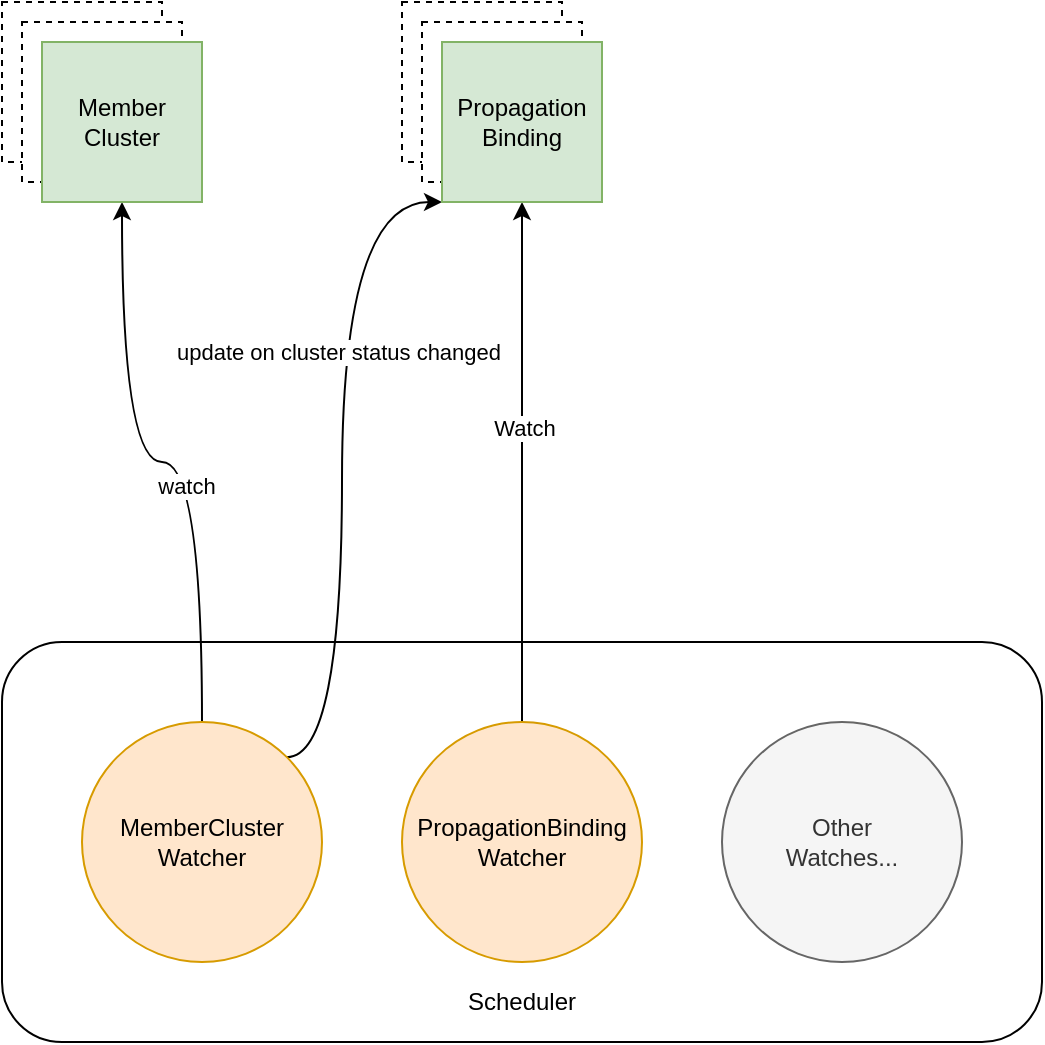 <mxfile version="12.9.13" type="device" pages="3"><diagram id="C5RBs43oDa-KdzZeNtuy" name="overall"><mxGraphModel dx="1422" dy="801" grid="1" gridSize="10" guides="1" tooltips="1" connect="1" arrows="1" fold="1" page="1" pageScale="1" pageWidth="827" pageHeight="1169" math="0" shadow="0"><root><mxCell id="WIyWlLk6GJQsqaUBKTNV-0"/><mxCell id="WIyWlLk6GJQsqaUBKTNV-1" parent="WIyWlLk6GJQsqaUBKTNV-0"/><mxCell id="xYu-qPkAUxe09ful_-z3-0" value="" style="rounded=1;whiteSpace=wrap;html=1;" vertex="1" parent="WIyWlLk6GJQsqaUBKTNV-1"><mxGeometry x="160" y="520" width="520" height="200" as="geometry"/></mxCell><mxCell id="xYu-qPkAUxe09ful_-z3-16" style="edgeStyle=orthogonalEdgeStyle;curved=1;rounded=0;orthogonalLoop=1;jettySize=auto;html=1;entryX=0.5;entryY=1;entryDx=0;entryDy=0;" edge="1" parent="WIyWlLk6GJQsqaUBKTNV-1" source="xYu-qPkAUxe09ful_-z3-1" target="xYu-qPkAUxe09ful_-z3-13"><mxGeometry relative="1" as="geometry"><Array as="points"><mxPoint x="420" y="430"/><mxPoint x="420" y="430"/></Array></mxGeometry></mxCell><mxCell id="xYu-qPkAUxe09ful_-z3-17" value="Watch" style="edgeLabel;html=1;align=center;verticalAlign=middle;resizable=0;points=[];" vertex="1" connectable="0" parent="xYu-qPkAUxe09ful_-z3-16"><mxGeometry x="0.131" y="-1" relative="1" as="geometry"><mxPoint as="offset"/></mxGeometry></mxCell><mxCell id="xYu-qPkAUxe09ful_-z3-1" value="PropagationBinding&lt;br&gt;Watcher" style="ellipse;whiteSpace=wrap;html=1;aspect=fixed;fillColor=#ffe6cc;strokeColor=#d79b00;" vertex="1" parent="WIyWlLk6GJQsqaUBKTNV-1"><mxGeometry x="360" y="560" width="120" height="120" as="geometry"/></mxCell><mxCell id="xYu-qPkAUxe09ful_-z3-14" style="edgeStyle=orthogonalEdgeStyle;rounded=0;orthogonalLoop=1;jettySize=auto;html=1;entryX=0.5;entryY=1;entryDx=0;entryDy=0;curved=1;" edge="1" parent="WIyWlLk6GJQsqaUBKTNV-1" source="xYu-qPkAUxe09ful_-z3-2" target="xYu-qPkAUxe09ful_-z3-10"><mxGeometry relative="1" as="geometry"/></mxCell><mxCell id="xYu-qPkAUxe09ful_-z3-15" value="watch" style="edgeLabel;html=1;align=center;verticalAlign=middle;resizable=0;points=[];" vertex="1" connectable="0" parent="xYu-qPkAUxe09ful_-z3-14"><mxGeometry x="-0.213" y="8" relative="1" as="geometry"><mxPoint as="offset"/></mxGeometry></mxCell><mxCell id="xYu-qPkAUxe09ful_-z3-18" style="edgeStyle=orthogonalEdgeStyle;curved=1;rounded=0;orthogonalLoop=1;jettySize=auto;html=1;entryX=0;entryY=1;entryDx=0;entryDy=0;exitX=1;exitY=0;exitDx=0;exitDy=0;" edge="1" parent="WIyWlLk6GJQsqaUBKTNV-1" source="xYu-qPkAUxe09ful_-z3-2" target="xYu-qPkAUxe09ful_-z3-13"><mxGeometry relative="1" as="geometry"><Array as="points"><mxPoint x="330" y="578"/><mxPoint x="330" y="300"/></Array></mxGeometry></mxCell><mxCell id="xYu-qPkAUxe09ful_-z3-19" value="update on cluster status changed" style="edgeLabel;html=1;align=center;verticalAlign=middle;resizable=0;points=[];" vertex="1" connectable="0" parent="xYu-qPkAUxe09ful_-z3-18"><mxGeometry x="0.295" y="2" relative="1" as="geometry"><mxPoint as="offset"/></mxGeometry></mxCell><mxCell id="xYu-qPkAUxe09ful_-z3-2" value="MemberCluster&lt;br&gt;Watcher" style="ellipse;whiteSpace=wrap;html=1;aspect=fixed;fillColor=#ffe6cc;strokeColor=#d79b00;" vertex="1" parent="WIyWlLk6GJQsqaUBKTNV-1"><mxGeometry x="200" y="560" width="120" height="120" as="geometry"/></mxCell><mxCell id="xYu-qPkAUxe09ful_-z3-3" value="Other&lt;br&gt;Watches..." style="ellipse;whiteSpace=wrap;html=1;aspect=fixed;fillColor=#f5f5f5;strokeColor=#666666;fontColor=#333333;" vertex="1" parent="WIyWlLk6GJQsqaUBKTNV-1"><mxGeometry x="520" y="560" width="120" height="120" as="geometry"/></mxCell><mxCell id="xYu-qPkAUxe09ful_-z3-4" value="Scheduler" style="text;html=1;strokeColor=none;fillColor=none;align=center;verticalAlign=middle;whiteSpace=wrap;rounded=0;" vertex="1" parent="WIyWlLk6GJQsqaUBKTNV-1"><mxGeometry x="310" y="690" width="220" height="20" as="geometry"/></mxCell><mxCell id="xYu-qPkAUxe09ful_-z3-8" value="" style="rounded=0;whiteSpace=wrap;html=1;dashed=1;" vertex="1" parent="WIyWlLk6GJQsqaUBKTNV-1"><mxGeometry x="160" y="200" width="80" height="80" as="geometry"/></mxCell><mxCell id="xYu-qPkAUxe09ful_-z3-9" value="" style="rounded=0;whiteSpace=wrap;html=1;dashed=1;" vertex="1" parent="WIyWlLk6GJQsqaUBKTNV-1"><mxGeometry x="170" y="210" width="80" height="80" as="geometry"/></mxCell><mxCell id="xYu-qPkAUxe09ful_-z3-10" value="Member Cluster" style="rounded=0;whiteSpace=wrap;html=1;fillColor=#d5e8d4;strokeColor=#82b366;" vertex="1" parent="WIyWlLk6GJQsqaUBKTNV-1"><mxGeometry x="180" y="220" width="80" height="80" as="geometry"/></mxCell><mxCell id="xYu-qPkAUxe09ful_-z3-11" value="" style="rounded=0;whiteSpace=wrap;html=1;dashed=1;" vertex="1" parent="WIyWlLk6GJQsqaUBKTNV-1"><mxGeometry x="360" y="200" width="80" height="80" as="geometry"/></mxCell><mxCell id="xYu-qPkAUxe09ful_-z3-12" value="" style="rounded=0;whiteSpace=wrap;html=1;dashed=1;" vertex="1" parent="WIyWlLk6GJQsqaUBKTNV-1"><mxGeometry x="370" y="210" width="80" height="80" as="geometry"/></mxCell><mxCell id="xYu-qPkAUxe09ful_-z3-13" value="Propagation&lt;br&gt;Binding" style="rounded=0;whiteSpace=wrap;html=1;fillColor=#d5e8d4;strokeColor=#82b366;" vertex="1" parent="WIyWlLk6GJQsqaUBKTNV-1"><mxGeometry x="380" y="220" width="80" height="80" as="geometry"/></mxCell></root></mxGraphModel></diagram><diagram id="QtZ6PS0HoMn37kx6nLNo" name="membercluster-watcher"><mxGraphModel dx="1422" dy="1970" grid="1" gridSize="10" guides="1" tooltips="1" connect="1" arrows="1" fold="1" page="1" pageScale="1" pageWidth="827" pageHeight="1169" math="0" shadow="0"><root><mxCell id="MIR56-u-nUSMhNEopEDK-0"/><mxCell id="MIR56-u-nUSMhNEopEDK-1" parent="MIR56-u-nUSMhNEopEDK-0"/><mxCell id="bwV3WntPujoKMYhLsOvx-0" value="" style="edgeStyle=orthogonalEdgeStyle;rounded=0;orthogonalLoop=1;jettySize=auto;html=1;" edge="1" parent="MIR56-u-nUSMhNEopEDK-1" source="bwV3WntPujoKMYhLsOvx-1" target="bwV3WntPujoKMYhLsOvx-21"><mxGeometry relative="1" as="geometry"/></mxCell><mxCell id="bwV3WntPujoKMYhLsOvx-1" value="Iterate Item" style="rounded=1;whiteSpace=wrap;html=1;" vertex="1" parent="MIR56-u-nUSMhNEopEDK-1"><mxGeometry x="400" y="520" width="120" height="40" as="geometry"/></mxCell><mxCell id="bwV3WntPujoKMYhLsOvx-2" value="" style="edgeStyle=orthogonalEdgeStyle;rounded=0;orthogonalLoop=1;jettySize=auto;html=1;" edge="1" parent="MIR56-u-nUSMhNEopEDK-1" source="bwV3WntPujoKMYhLsOvx-3" target="bwV3WntPujoKMYhLsOvx-24"><mxGeometry relative="1" as="geometry"/></mxCell><mxCell id="bwV3WntPujoKMYhLsOvx-3" value="Handle Reconcile&lt;br&gt;Process" style="rounded=1;whiteSpace=wrap;html=1;fillColor=#f5f5f5;strokeColor=#666666;fontColor=#333333;" vertex="1" parent="MIR56-u-nUSMhNEopEDK-1"><mxGeometry x="240" y="680" width="120" height="40" as="geometry"/></mxCell><mxCell id="bwV3WntPujoKMYhLsOvx-4" value="" style="edgeStyle=orthogonalEdgeStyle;rounded=0;orthogonalLoop=1;jettySize=auto;html=1;" edge="1" parent="MIR56-u-nUSMhNEopEDK-1" source="bwV3WntPujoKMYhLsOvx-5" target="bwV3WntPujoKMYhLsOvx-39"><mxGeometry relative="1" as="geometry"/></mxCell><mxCell id="bwV3WntPujoKMYhLsOvx-5" value="Handle Delete Process" style="rounded=1;whiteSpace=wrap;html=1;fillColor=#f5f5f5;strokeColor=#666666;fontColor=#333333;" vertex="1" parent="MIR56-u-nUSMhNEopEDK-1"><mxGeometry x="560" y="680" width="120" height="40" as="geometry"/></mxCell><mxCell id="bwV3WntPujoKMYhLsOvx-6" value="" style="edgeStyle=orthogonalEdgeStyle;rounded=0;orthogonalLoop=1;jettySize=auto;html=1;" edge="1" parent="MIR56-u-nUSMhNEopEDK-1" source="bwV3WntPujoKMYhLsOvx-8" target="bwV3WntPujoKMYhLsOvx-10"><mxGeometry relative="1" as="geometry"/></mxCell><mxCell id="bwV3WntPujoKMYhLsOvx-8" value="Cluster Ready?" style="strokeWidth=1;html=1;shape=mxgraph.flowchart.decision;whiteSpace=wrap;" vertex="1" parent="MIR56-u-nUSMhNEopEDK-1"><mxGeometry x="640" y="920" width="120" height="40" as="geometry"/></mxCell><mxCell id="bwV3WntPujoKMYhLsOvx-9" value="" style="edgeStyle=orthogonalEdgeStyle;rounded=0;orthogonalLoop=1;jettySize=auto;html=1;" edge="1" parent="MIR56-u-nUSMhNEopEDK-1" source="bwV3WntPujoKMYhLsOvx-10" target="bwV3WntPujoKMYhLsOvx-71"><mxGeometry relative="1" as="geometry"/></mxCell><mxCell id="bwV3WntPujoKMYhLsOvx-10" value="delete workload&lt;br&gt;from member cluster" style="rounded=1;whiteSpace=wrap;html=1;" vertex="1" parent="MIR56-u-nUSMhNEopEDK-1"><mxGeometry x="640" y="1000" width="120" height="40" as="geometry"/></mxCell><mxCell id="bwV3WntPujoKMYhLsOvx-11" value="" style="edgeStyle=orthogonalEdgeStyle;rounded=0;orthogonalLoop=1;jettySize=auto;html=1;" edge="1" parent="MIR56-u-nUSMhNEopEDK-1" source="bwV3WntPujoKMYhLsOvx-71" target="bwV3WntPujoKMYhLsOvx-13"><mxGeometry relative="1" as="geometry"/></mxCell><mxCell id="bwV3WntPujoKMYhLsOvx-12" value="" style="edgeStyle=orthogonalEdgeStyle;rounded=0;orthogonalLoop=1;jettySize=auto;html=1;" edge="1" parent="MIR56-u-nUSMhNEopEDK-1" source="bwV3WntPujoKMYhLsOvx-13" target="bwV3WntPujoKMYhLsOvx-16"><mxGeometry relative="1" as="geometry"/></mxCell><mxCell id="bwV3WntPujoKMYhLsOvx-13" value="remove finalizer" style="rounded=1;whiteSpace=wrap;html=1;" vertex="1" parent="MIR56-u-nUSMhNEopEDK-1"><mxGeometry x="640" y="1160" width="120" height="40" as="geometry"/></mxCell><mxCell id="bwV3WntPujoKMYhLsOvx-14" value="" style="edgeStyle=orthogonalEdgeStyle;rounded=0;orthogonalLoop=1;jettySize=auto;html=1;" edge="1" parent="MIR56-u-nUSMhNEopEDK-1" source="bwV3WntPujoKMYhLsOvx-16" target="bwV3WntPujoKMYhLsOvx-72"><mxGeometry relative="1" as="geometry"/></mxCell><mxCell id="bwV3WntPujoKMYhLsOvx-16" value="Remove Success?" style="strokeWidth=1;html=1;shape=mxgraph.flowchart.decision;whiteSpace=wrap;" vertex="1" parent="MIR56-u-nUSMhNEopEDK-1"><mxGeometry x="640" y="1240" width="120" height="40" as="geometry"/></mxCell><mxCell id="bwV3WntPujoKMYhLsOvx-17" style="edgeStyle=orthogonalEdgeStyle;rounded=0;orthogonalLoop=1;jettySize=auto;html=1;entryX=0.5;entryY=0;entryDx=0;entryDy=0;" edge="1" parent="MIR56-u-nUSMhNEopEDK-1" source="bwV3WntPujoKMYhLsOvx-21" target="bwV3WntPujoKMYhLsOvx-5"><mxGeometry relative="1" as="geometry"/></mxCell><mxCell id="bwV3WntPujoKMYhLsOvx-18" value="Y" style="edgeLabel;html=1;align=center;verticalAlign=middle;resizable=0;points=[];" vertex="1" connectable="0" parent="bwV3WntPujoKMYhLsOvx-17"><mxGeometry x="-0.904" y="-2" relative="1" as="geometry"><mxPoint as="offset"/></mxGeometry></mxCell><mxCell id="bwV3WntPujoKMYhLsOvx-19" style="edgeStyle=orthogonalEdgeStyle;rounded=0;orthogonalLoop=1;jettySize=auto;html=1;entryX=0.5;entryY=0;entryDx=0;entryDy=0;" edge="1" parent="MIR56-u-nUSMhNEopEDK-1" source="bwV3WntPujoKMYhLsOvx-21" target="bwV3WntPujoKMYhLsOvx-3"><mxGeometry relative="1" as="geometry"/></mxCell><mxCell id="bwV3WntPujoKMYhLsOvx-20" value="N" style="edgeLabel;html=1;align=center;verticalAlign=middle;resizable=0;points=[];" vertex="1" connectable="0" parent="bwV3WntPujoKMYhLsOvx-19"><mxGeometry x="-0.73" relative="1" as="geometry"><mxPoint as="offset"/></mxGeometry></mxCell><mxCell id="bwV3WntPujoKMYhLsOvx-21" value="Deleting?" style="strokeWidth=1;html=1;shape=mxgraph.flowchart.decision;whiteSpace=wrap;" vertex="1" parent="MIR56-u-nUSMhNEopEDK-1"><mxGeometry x="400" y="600" width="120" height="40" as="geometry"/></mxCell><mxCell id="bwV3WntPujoKMYhLsOvx-22" value="" style="edgeStyle=orthogonalEdgeStyle;rounded=0;orthogonalLoop=1;jettySize=auto;html=1;" edge="1" parent="MIR56-u-nUSMhNEopEDK-1" source="bwV3WntPujoKMYhLsOvx-24" target="bwV3WntPujoKMYhLsOvx-27"><mxGeometry relative="1" as="geometry"/></mxCell><mxCell id="bwV3WntPujoKMYhLsOvx-24" value="Cluster Ready?" style="strokeWidth=1;html=1;shape=mxgraph.flowchart.decision;whiteSpace=wrap;" vertex="1" parent="MIR56-u-nUSMhNEopEDK-1"><mxGeometry x="240" y="760" width="120" height="40" as="geometry"/></mxCell><mxCell id="bwV3WntPujoKMYhLsOvx-25" style="edgeStyle=orthogonalEdgeStyle;rounded=0;orthogonalLoop=1;jettySize=auto;html=1;entryX=0.5;entryY=0;entryDx=0;entryDy=0;" edge="1" parent="MIR56-u-nUSMhNEopEDK-1" source="bwV3WntPujoKMYhLsOvx-27" target="bwV3WntPujoKMYhLsOvx-73"><mxGeometry relative="1" as="geometry"/></mxCell><mxCell id="bwV3WntPujoKMYhLsOvx-26" style="edgeStyle=orthogonalEdgeStyle;rounded=0;orthogonalLoop=1;jettySize=auto;html=1;entryX=0.5;entryY=0;entryDx=0;entryDy=0;" edge="1" parent="MIR56-u-nUSMhNEopEDK-1" source="bwV3WntPujoKMYhLsOvx-27" target="bwV3WntPujoKMYhLsOvx-68"><mxGeometry relative="1" as="geometry"/></mxCell><mxCell id="bwV3WntPujoKMYhLsOvx-27" value="Check Condition" style="rounded=1;whiteSpace=wrap;html=1;" vertex="1" parent="MIR56-u-nUSMhNEopEDK-1"><mxGeometry x="240" y="840" width="120" height="40" as="geometry"/></mxCell><mxCell id="bwV3WntPujoKMYhLsOvx-28" value="" style="edgeStyle=orthogonalEdgeStyle;rounded=0;orthogonalLoop=1;jettySize=auto;html=1;" edge="1" parent="MIR56-u-nUSMhNEopEDK-1" source="bwV3WntPujoKMYhLsOvx-73" target="bwV3WntPujoKMYhLsOvx-31"><mxGeometry relative="1" as="geometry"/></mxCell><mxCell id="bwV3WntPujoKMYhLsOvx-29" value="" style="edgeStyle=orthogonalEdgeStyle;rounded=0;orthogonalLoop=1;jettySize=auto;html=1;fontColor=#000000;" edge="1" parent="MIR56-u-nUSMhNEopEDK-1" source="bwV3WntPujoKMYhLsOvx-68" target="bwV3WntPujoKMYhLsOvx-35"><mxGeometry relative="1" as="geometry"/></mxCell><mxCell id="bwV3WntPujoKMYhLsOvx-30" value="" style="edgeStyle=orthogonalEdgeStyle;rounded=0;orthogonalLoop=1;jettySize=auto;html=1;fontColor=#000000;" edge="1" parent="MIR56-u-nUSMhNEopEDK-1" source="bwV3WntPujoKMYhLsOvx-31" target="bwV3WntPujoKMYhLsOvx-50"><mxGeometry relative="1" as="geometry"/></mxCell><mxCell id="bwV3WntPujoKMYhLsOvx-31" value="create workload" style="rounded=1;whiteSpace=wrap;html=1;" vertex="1" parent="MIR56-u-nUSMhNEopEDK-1"><mxGeometry x="160" y="1000" width="120" height="40" as="geometry"/></mxCell><mxCell id="bwV3WntPujoKMYhLsOvx-32" value="" style="edgeStyle=orthogonalEdgeStyle;rounded=0;orthogonalLoop=1;jettySize=auto;html=1;fontColor=#000000;" edge="1" parent="MIR56-u-nUSMhNEopEDK-1" source="bwV3WntPujoKMYhLsOvx-33" target="bwV3WntPujoKMYhLsOvx-53"><mxGeometry relative="1" as="geometry"/></mxCell><mxCell id="bwV3WntPujoKMYhLsOvx-33" value="set&amp;nbsp; condition&lt;br&gt;&quot;Applied&quot;=true" style="rounded=1;whiteSpace=wrap;html=1;fontColor=#000000;" vertex="1" parent="MIR56-u-nUSMhNEopEDK-1"><mxGeometry x="160" y="1160" width="120" height="40" as="geometry"/></mxCell><mxCell id="bwV3WntPujoKMYhLsOvx-34" value="" style="edgeStyle=orthogonalEdgeStyle;rounded=0;orthogonalLoop=1;jettySize=auto;html=1;fontColor=#000000;" edge="1" parent="MIR56-u-nUSMhNEopEDK-1" source="bwV3WntPujoKMYhLsOvx-35" target="bwV3WntPujoKMYhLsOvx-55"><mxGeometry relative="1" as="geometry"/></mxCell><mxCell id="bwV3WntPujoKMYhLsOvx-35" value="update workload" style="rounded=1;whiteSpace=wrap;html=1;" vertex="1" parent="MIR56-u-nUSMhNEopEDK-1"><mxGeometry x="320" y="1000" width="120" height="40" as="geometry"/></mxCell><mxCell id="bwV3WntPujoKMYhLsOvx-36" value="Iteration Done" style="strokeWidth=1;html=1;shape=mxgraph.flowchart.terminator;whiteSpace=wrap;align=center;" vertex="1" parent="MIR56-u-nUSMhNEopEDK-1"><mxGeometry x="300" y="1320" width="100" height="40" as="geometry"/></mxCell><mxCell id="bwV3WntPujoKMYhLsOvx-37" value="" style="edgeStyle=orthogonalEdgeStyle;rounded=0;orthogonalLoop=1;jettySize=auto;html=1;" edge="1" parent="MIR56-u-nUSMhNEopEDK-1" source="bwV3WntPujoKMYhLsOvx-39" target="bwV3WntPujoKMYhLsOvx-41"><mxGeometry relative="1" as="geometry"/></mxCell><mxCell id="bwV3WntPujoKMYhLsOvx-38" style="edgeStyle=orthogonalEdgeStyle;rounded=0;orthogonalLoop=1;jettySize=auto;html=1;entryX=0.5;entryY=0;entryDx=0;entryDy=0;" edge="1" parent="MIR56-u-nUSMhNEopEDK-1" source="bwV3WntPujoKMYhLsOvx-39" target="bwV3WntPujoKMYhLsOvx-69"><mxGeometry relative="1" as="geometry"/></mxCell><mxCell id="bwV3WntPujoKMYhLsOvx-39" value="Check Condition" style="rounded=1;whiteSpace=wrap;html=1;" vertex="1" parent="MIR56-u-nUSMhNEopEDK-1"><mxGeometry x="560" y="760" width="120" height="40" as="geometry"/></mxCell><mxCell id="bwV3WntPujoKMYhLsOvx-40" value="" style="edgeStyle=orthogonalEdgeStyle;rounded=0;orthogonalLoop=1;jettySize=auto;html=1;" edge="1" parent="MIR56-u-nUSMhNEopEDK-1" source="bwV3WntPujoKMYhLsOvx-41" target="bwV3WntPujoKMYhLsOvx-44"><mxGeometry relative="1" as="geometry"/></mxCell><mxCell id="bwV3WntPujoKMYhLsOvx-41" value="&quot;Applied&quot; != true" style="rounded=1;whiteSpace=wrap;html=1;" vertex="1" parent="MIR56-u-nUSMhNEopEDK-1"><mxGeometry x="480" y="840" width="120" height="40" as="geometry"/></mxCell><mxCell id="bwV3WntPujoKMYhLsOvx-42" value="" style="edgeStyle=orthogonalEdgeStyle;rounded=0;orthogonalLoop=1;jettySize=auto;html=1;" edge="1" parent="MIR56-u-nUSMhNEopEDK-1" source="bwV3WntPujoKMYhLsOvx-69" target="bwV3WntPujoKMYhLsOvx-8"><mxGeometry relative="1" as="geometry"/></mxCell><mxCell id="bwV3WntPujoKMYhLsOvx-43" value="" style="edgeStyle=orthogonalEdgeStyle;rounded=0;orthogonalLoop=1;jettySize=auto;html=1;" edge="1" parent="MIR56-u-nUSMhNEopEDK-1" source="bwV3WntPujoKMYhLsOvx-44" target="bwV3WntPujoKMYhLsOvx-46"><mxGeometry relative="1" as="geometry"/></mxCell><mxCell id="bwV3WntPujoKMYhLsOvx-44" value="remove finalizer" style="rounded=1;whiteSpace=wrap;html=1;" vertex="1" parent="MIR56-u-nUSMhNEopEDK-1"><mxGeometry x="480" y="920" width="120" height="40" as="geometry"/></mxCell><mxCell id="bwV3WntPujoKMYhLsOvx-45" style="edgeStyle=orthogonalEdgeStyle;rounded=0;orthogonalLoop=1;jettySize=auto;html=1;entryX=0.5;entryY=0;entryDx=0;entryDy=0;entryPerimeter=0;" edge="1" parent="MIR56-u-nUSMhNEopEDK-1" source="bwV3WntPujoKMYhLsOvx-46" target="bwV3WntPujoKMYhLsOvx-47"><mxGeometry relative="1" as="geometry"/></mxCell><mxCell id="bwV3WntPujoKMYhLsOvx-46" value="Remove Success?" style="strokeWidth=1;html=1;shape=mxgraph.flowchart.decision;whiteSpace=wrap;" vertex="1" parent="MIR56-u-nUSMhNEopEDK-1"><mxGeometry x="500" y="1000" width="80" height="40" as="geometry"/></mxCell><mxCell id="bwV3WntPujoKMYhLsOvx-47" value="Iteration Done" style="strokeWidth=1;html=1;shape=mxgraph.flowchart.terminator;whiteSpace=wrap;align=center;" vertex="1" parent="MIR56-u-nUSMhNEopEDK-1"><mxGeometry x="490" y="1080" width="100" height="40" as="geometry"/></mxCell><mxCell id="bwV3WntPujoKMYhLsOvx-48" value="" style="edgeStyle=orthogonalEdgeStyle;rounded=0;orthogonalLoop=1;jettySize=auto;html=1;fontColor=#000000;" edge="1" parent="MIR56-u-nUSMhNEopEDK-1" source="bwV3WntPujoKMYhLsOvx-50" target="bwV3WntPujoKMYhLsOvx-33"><mxGeometry relative="1" as="geometry"/></mxCell><mxCell id="bwV3WntPujoKMYhLsOvx-50" value="create&lt;br&gt;success" style="strokeWidth=1;html=1;shape=mxgraph.flowchart.decision;whiteSpace=wrap;" vertex="1" parent="MIR56-u-nUSMhNEopEDK-1"><mxGeometry x="180" y="1080" width="80" height="40" as="geometry"/></mxCell><mxCell id="bwV3WntPujoKMYhLsOvx-51" value="" style="edgeStyle=orthogonalEdgeStyle;rounded=0;orthogonalLoop=1;jettySize=auto;html=1;fontColor=#000000;" edge="1" parent="MIR56-u-nUSMhNEopEDK-1" source="bwV3WntPujoKMYhLsOvx-53" target="bwV3WntPujoKMYhLsOvx-36"><mxGeometry relative="1" as="geometry"/></mxCell><mxCell id="bwV3WntPujoKMYhLsOvx-53" value="set condition&lt;br&gt;success" style="strokeWidth=1;html=1;shape=mxgraph.flowchart.decision;whiteSpace=wrap;" vertex="1" parent="MIR56-u-nUSMhNEopEDK-1"><mxGeometry x="180" y="1240" width="80" height="40" as="geometry"/></mxCell><mxCell id="bwV3WntPujoKMYhLsOvx-54" style="edgeStyle=orthogonalEdgeStyle;rounded=0;orthogonalLoop=1;jettySize=auto;html=1;entryX=0.5;entryY=0;entryDx=0;entryDy=0;entryPerimeter=0;fontColor=#000000;exitX=0.5;exitY=1;exitDx=0;exitDy=0;exitPerimeter=0;" edge="1" parent="MIR56-u-nUSMhNEopEDK-1" source="bwV3WntPujoKMYhLsOvx-55" target="bwV3WntPujoKMYhLsOvx-36"><mxGeometry relative="1" as="geometry"><Array as="points"><mxPoint x="379" y="1130"/><mxPoint x="379" y="1260"/><mxPoint x="350" y="1260"/></Array></mxGeometry></mxCell><mxCell id="bwV3WntPujoKMYhLsOvx-55" value="update&lt;br&gt;success" style="strokeWidth=1;html=1;shape=mxgraph.flowchart.decision;whiteSpace=wrap;" vertex="1" parent="MIR56-u-nUSMhNEopEDK-1"><mxGeometry x="340" y="1090" width="80" height="40" as="geometry"/></mxCell><mxCell id="bwV3WntPujoKMYhLsOvx-81" value="" style="edgeStyle=orthogonalEdgeStyle;curved=1;rounded=0;orthogonalLoop=1;jettySize=auto;html=1;" edge="1" parent="MIR56-u-nUSMhNEopEDK-1" source="bwV3WntPujoKMYhLsOvx-57" target="bwV3WntPujoKMYhLsOvx-76"><mxGeometry relative="1" as="geometry"/></mxCell><mxCell id="bwV3WntPujoKMYhLsOvx-57" value="Add Event" style="rounded=1;whiteSpace=wrap;html=1;labelBackgroundColor=none;fillColor=#f5f5f5;strokeColor=#666666;fontColor=#333333;" vertex="1" parent="MIR56-u-nUSMhNEopEDK-1"><mxGeometry x="160" y="-280" width="120" height="40" as="geometry"/></mxCell><mxCell id="bwV3WntPujoKMYhLsOvx-94" style="rounded=0;orthogonalLoop=1;jettySize=auto;html=1;entryX=1;entryY=0.5;entryDx=0;entryDy=0;edgeStyle=orthogonalEdgeStyle;exitX=0.5;exitY=1;exitDx=0;exitDy=0;" edge="1" parent="MIR56-u-nUSMhNEopEDK-1" source="bwV3WntPujoKMYhLsOvx-59" target="bwV3WntPujoKMYhLsOvx-77"><mxGeometry relative="1" as="geometry"/></mxCell><mxCell id="bwV3WntPujoKMYhLsOvx-59" value="Delete Event" style="rounded=1;whiteSpace=wrap;html=1;fillColor=#f5f5f5;strokeColor=#666666;fontColor=#333333;" vertex="1" parent="MIR56-u-nUSMhNEopEDK-1"><mxGeometry x="480" y="-280" width="120" height="40" as="geometry"/></mxCell><mxCell id="bwV3WntPujoKMYhLsOvx-60" style="edgeStyle=orthogonalEdgeStyle;rounded=0;orthogonalLoop=1;jettySize=auto;html=1;exitX=0.5;exitY=1;exitDx=0;exitDy=0;exitPerimeter=0;" edge="1" parent="MIR56-u-nUSMhNEopEDK-1" source="bwV3WntPujoKMYhLsOvx-62" target="bwV3WntPujoKMYhLsOvx-57"><mxGeometry relative="1" as="geometry"/></mxCell><mxCell id="bwV3WntPujoKMYhLsOvx-61" style="edgeStyle=orthogonalEdgeStyle;rounded=0;orthogonalLoop=1;jettySize=auto;html=1;entryX=0.5;entryY=0;entryDx=0;entryDy=0;exitX=0.5;exitY=1;exitDx=0;exitDy=0;exitPerimeter=0;" edge="1" parent="MIR56-u-nUSMhNEopEDK-1" source="bwV3WntPujoKMYhLsOvx-62" target="bwV3WntPujoKMYhLsOvx-59"><mxGeometry relative="1" as="geometry"/></mxCell><mxCell id="bwV3WntPujoKMYhLsOvx-74" value="" style="edgeStyle=orthogonalEdgeStyle;curved=1;rounded=0;orthogonalLoop=1;jettySize=auto;html=1;" edge="1" parent="MIR56-u-nUSMhNEopEDK-1" source="bwV3WntPujoKMYhLsOvx-62" target="bwV3WntPujoKMYhLsOvx-64"><mxGeometry relative="1" as="geometry"/></mxCell><mxCell id="bwV3WntPujoKMYhLsOvx-62" value="Informer&lt;br&gt;(MemberCluster)" style="strokeWidth=1;html=1;shape=mxgraph.flowchart.terminator;whiteSpace=wrap;" vertex="1" parent="MIR56-u-nUSMhNEopEDK-1"><mxGeometry x="330" y="-360" width="100" height="40" as="geometry"/></mxCell><mxCell id="bwV3WntPujoKMYhLsOvx-91" value="" style="edgeStyle=orthogonalEdgeStyle;curved=1;rounded=0;orthogonalLoop=1;jettySize=auto;html=1;" edge="1" parent="MIR56-u-nUSMhNEopEDK-1" source="bwV3WntPujoKMYhLsOvx-64" target="bwV3WntPujoKMYhLsOvx-86"><mxGeometry relative="1" as="geometry"/></mxCell><mxCell id="bwV3WntPujoKMYhLsOvx-64" value="Update Event" style="rounded=1;whiteSpace=wrap;html=1;labelBackgroundColor=none;fillColor=#f5f5f5;strokeColor=#666666;fontColor=#333333;" vertex="1" parent="MIR56-u-nUSMhNEopEDK-1"><mxGeometry x="320" y="-280" width="120" height="40" as="geometry"/></mxCell><mxCell id="bwV3WntPujoKMYhLsOvx-65" value="" style="edgeStyle=orthogonalEdgeStyle;rounded=0;orthogonalLoop=1;jettySize=auto;html=1;" edge="1" parent="MIR56-u-nUSMhNEopEDK-1" source="bwV3WntPujoKMYhLsOvx-66" target="bwV3WntPujoKMYhLsOvx-1"><mxGeometry relative="1" as="geometry"/></mxCell><mxCell id="bwV3WntPujoKMYhLsOvx-66" value="WorkQueue" style="strokeWidth=1;html=1;shape=mxgraph.flowchart.direct_data;whiteSpace=wrap;" vertex="1" parent="MIR56-u-nUSMhNEopEDK-1"><mxGeometry x="410" y="440" width="100" height="40" as="geometry"/></mxCell><mxCell id="bwV3WntPujoKMYhLsOvx-67" value="&lt;span&gt;Node:&amp;nbsp;&lt;br&gt;&lt;/span&gt;&lt;span&gt;finalizer: &quot;karmada.io/execution-controller&quot;&lt;/span&gt;" style="text;html=1;strokeColor=none;fillColor=none;align=left;verticalAlign=top;whiteSpace=wrap;rounded=0;" vertex="1" parent="MIR56-u-nUSMhNEopEDK-1"><mxGeometry x="400" y="1400" width="380" height="40" as="geometry"/></mxCell><mxCell id="bwV3WntPujoKMYhLsOvx-68" value="&quot;Applied&quot; == true" style="rounded=1;whiteSpace=wrap;html=1;" vertex="1" parent="MIR56-u-nUSMhNEopEDK-1"><mxGeometry x="320" y="920" width="120" height="40" as="geometry"/></mxCell><mxCell id="bwV3WntPujoKMYhLsOvx-69" value="&quot;Applied&quot; == true" style="rounded=1;whiteSpace=wrap;html=1;" vertex="1" parent="MIR56-u-nUSMhNEopEDK-1"><mxGeometry x="640" y="840" width="120" height="40" as="geometry"/></mxCell><mxCell id="bwV3WntPujoKMYhLsOvx-71" value="Delete Success?" style="strokeWidth=1;html=1;shape=mxgraph.flowchart.decision;whiteSpace=wrap;" vertex="1" parent="MIR56-u-nUSMhNEopEDK-1"><mxGeometry x="640" y="1080" width="120" height="40" as="geometry"/></mxCell><mxCell id="bwV3WntPujoKMYhLsOvx-72" value="Iteration Done" style="strokeWidth=1;html=1;shape=mxgraph.flowchart.terminator;whiteSpace=wrap;align=center;" vertex="1" parent="MIR56-u-nUSMhNEopEDK-1"><mxGeometry x="650" y="1320" width="100" height="40" as="geometry"/></mxCell><mxCell id="bwV3WntPujoKMYhLsOvx-73" value="&quot;Applied&quot; != true" style="rounded=1;whiteSpace=wrap;html=1;" vertex="1" parent="MIR56-u-nUSMhNEopEDK-1"><mxGeometry x="160" y="920" width="120" height="40" as="geometry"/></mxCell><mxCell id="bwV3WntPujoKMYhLsOvx-82" value="" style="edgeStyle=orthogonalEdgeStyle;curved=1;rounded=0;orthogonalLoop=1;jettySize=auto;html=1;" edge="1" parent="MIR56-u-nUSMhNEopEDK-1" source="bwV3WntPujoKMYhLsOvx-76" target="bwV3WntPujoKMYhLsOvx-78"><mxGeometry relative="1" as="geometry"/></mxCell><mxCell id="bwV3WntPujoKMYhLsOvx-76" value="Grab PropagationBinding" style="rounded=1;whiteSpace=wrap;html=1;" vertex="1" parent="MIR56-u-nUSMhNEopEDK-1"><mxGeometry x="160" y="-200" width="120" height="40" as="geometry"/></mxCell><mxCell id="bwV3WntPujoKMYhLsOvx-93" value="" style="edgeStyle=orthogonalEdgeStyle;curved=1;rounded=0;orthogonalLoop=1;jettySize=auto;html=1;" edge="1" parent="MIR56-u-nUSMhNEopEDK-1" source="bwV3WntPujoKMYhLsOvx-77" target="bwV3WntPujoKMYhLsOvx-87"><mxGeometry relative="1" as="geometry"/></mxCell><mxCell id="bwV3WntPujoKMYhLsOvx-77" value="Grab PropagationBinding" style="rounded=1;whiteSpace=wrap;html=1;" vertex="1" parent="MIR56-u-nUSMhNEopEDK-1"><mxGeometry x="320" y="-120" width="120" height="40" as="geometry"/></mxCell><mxCell id="bwV3WntPujoKMYhLsOvx-83" value="" style="edgeStyle=orthogonalEdgeStyle;curved=1;rounded=0;orthogonalLoop=1;jettySize=auto;html=1;" edge="1" parent="MIR56-u-nUSMhNEopEDK-1" source="bwV3WntPujoKMYhLsOvx-78" target="bwV3WntPujoKMYhLsOvx-80"><mxGeometry relative="1" as="geometry"/></mxCell><mxCell id="bwV3WntPujoKMYhLsOvx-85" style="edgeStyle=orthogonalEdgeStyle;curved=1;rounded=0;orthogonalLoop=1;jettySize=auto;html=1;entryX=0.25;entryY=0;entryDx=0;entryDy=0;dashed=1;" edge="1" parent="MIR56-u-nUSMhNEopEDK-1" source="bwV3WntPujoKMYhLsOvx-78" target="bwV3WntPujoKMYhLsOvx-79"><mxGeometry relative="1" as="geometry"><Array as="points"><mxPoint x="88" y="-100"/><mxPoint x="88" y="-20"/></Array></mxGeometry></mxCell><mxCell id="bwV3WntPujoKMYhLsOvx-78" value="Filter PropagationBinding&lt;br&gt;(Via Policy)" style="rounded=1;whiteSpace=wrap;html=1;" vertex="1" parent="MIR56-u-nUSMhNEopEDK-1"><mxGeometry x="160" y="-120" width="120" height="40" as="geometry"/></mxCell><mxCell id="bwV3WntPujoKMYhLsOvx-79" value="Filter rule:&lt;span&gt;new-added cluster matches PropagationPolicy, PropagationBinding's owner, spec.placements.&lt;/span&gt;" style="text;html=1;strokeColor=none;fillColor=none;align=left;verticalAlign=top;whiteSpace=wrap;rounded=0;dashed=1;" vertex="1" parent="MIR56-u-nUSMhNEopEDK-1"><mxGeometry x="10" y="40" width="310" height="80" as="geometry"/></mxCell><mxCell id="bwV3WntPujoKMYhLsOvx-80" value="Increase PropagationBinding&lt;br&gt;Generation" style="rounded=1;whiteSpace=wrap;html=1;" vertex="1" parent="MIR56-u-nUSMhNEopEDK-1"><mxGeometry x="160" y="-40" width="120" height="40" as="geometry"/></mxCell><mxCell id="bwV3WntPujoKMYhLsOvx-92" value="" style="edgeStyle=orthogonalEdgeStyle;curved=1;rounded=0;orthogonalLoop=1;jettySize=auto;html=1;" edge="1" parent="MIR56-u-nUSMhNEopEDK-1" source="bwV3WntPujoKMYhLsOvx-86" target="bwV3WntPujoKMYhLsOvx-77"><mxGeometry relative="1" as="geometry"/></mxCell><mxCell id="bwV3WntPujoKMYhLsOvx-86" value="Cluster Status?" style="strokeWidth=1;html=1;shape=mxgraph.flowchart.decision;whiteSpace=wrap;" vertex="1" parent="MIR56-u-nUSMhNEopEDK-1"><mxGeometry x="320" y="-200" width="120" height="40" as="geometry"/></mxCell><mxCell id="bwV3WntPujoKMYhLsOvx-89" value="" style="edgeStyle=orthogonalEdgeStyle;curved=1;rounded=0;orthogonalLoop=1;jettySize=auto;html=1;" edge="1" parent="MIR56-u-nUSMhNEopEDK-1" source="bwV3WntPujoKMYhLsOvx-87" target="bwV3WntPujoKMYhLsOvx-88"><mxGeometry relative="1" as="geometry"/></mxCell><mxCell id="bwV3WntPujoKMYhLsOvx-96" style="edgeStyle=orthogonalEdgeStyle;rounded=0;orthogonalLoop=1;jettySize=auto;html=1;entryX=0.25;entryY=0;entryDx=0;entryDy=0;curved=1;dashed=1;" edge="1" parent="MIR56-u-nUSMhNEopEDK-1" source="bwV3WntPujoKMYhLsOvx-87" target="bwV3WntPujoKMYhLsOvx-95"><mxGeometry relative="1" as="geometry"/></mxCell><mxCell id="bwV3WntPujoKMYhLsOvx-87" value="Filter PropagationBinding&lt;br&gt;(Via Binding)" style="rounded=1;whiteSpace=wrap;html=1;" vertex="1" parent="MIR56-u-nUSMhNEopEDK-1"><mxGeometry x="320" y="-40" width="120" height="40" as="geometry"/></mxCell><mxCell id="bwV3WntPujoKMYhLsOvx-88" value="Increase PropagationBinding&lt;br&gt;Generation" style="rounded=1;whiteSpace=wrap;html=1;" vertex="1" parent="MIR56-u-nUSMhNEopEDK-1"><mxGeometry x="320" y="40" width="120" height="40" as="geometry"/></mxCell><mxCell id="bwV3WntPujoKMYhLsOvx-95" value="Filter rule:&lt;br&gt;&lt;span&gt;updated/deleted clusters presents in PropagationBinding.&amp;nbsp;&lt;/span&gt;&lt;span style=&quot;font-family: monospace ; font-size: 0px&quot;&gt;%3CmxGraphModel%3E%3Croot%3E%3CmxCell%20id%3D%220%22%2F%3E%3CmxCell%20id%3D%221%22%20parent%3D%220%22%2F%3E%3CmxCell%20id%3D%222%22%20value%3D%22Filter%20rule%3A%26lt%3Bbr%26gt%3B%26lt%3Bspan%26gt%3B1.%20new-added%20cluster%20matches%20PropagationPolicy%2C%20PropagationBinding's%20owner%2C%20spec.placements.%26lt%3B%2Fspan%26gt%3B%22%20style%3D%22text%3Bhtml%3D1%3BstrokeColor%3Dnone%3BfillColor%3Dnone%3Balign%3Dleft%3BverticalAlign%3Dtop%3BwhiteSpace%3Dwrap%3Brounded%3D0%3Bdashed%3D1%3B%22%20vertex%3D%221%22%20parent%3D%221%22%3E%3CmxGeometry%20x%3D%2210%22%20y%3D%2240%22%20width%3D%22310%22%20height%3D%2280%22%20as%3D%22geometry%22%2F%3E%3C%2FmxCell%3E%3C%2Froot%3E%3C%2FmxGraphModel%3E&lt;/span&gt;&lt;span&gt;&lt;br&gt;&amp;nbsp;&lt;/span&gt;&lt;span style=&quot;font-family: monospace ; font-size: 0px&quot;&gt;%3CmxGraphModel%3E%3Croot%3E%3CmxCell%20id%3D%220%22%2F%3E%3CmxCell%20id%3D%221%22%20parent%3D%220%22%2F%3E%3CmxCell%20id%3D%222%22%20value%3D%22Filter%20rule%3A%26lt%3Bbr%26gt%3B%26lt%3Bspan%26gt%3B1.%20new-added%20cluster%20matches%20PropagationPolicy%2C%20PropagationBinding's%20owner%2C%20spec.placements.%26lt%3B%2Fspan%26gt%3B%22%20style%3D%22text%3Bhtml%3D1%3BstrokeColor%3Dnone%3BfillColor%3Dnone%3Balign%3Dleft%3BverticalAlign%3Dtop%3BwhiteSpace%3Dwrap%3Brounded%3D0%3Bdashed%3D1%3B%22%20vertex%3D%221%22%20parent%3D%221%22%3E%3CmxGeometry%20x%3D%2210%22%20y%3D%2240%22%20width%3D%22310%22%20height%3D%2280%22%20as%3D%22geometry%22%2F%3E%3C%2FmxCell%3E%3C%2Froot%3E%3C%2FmxGraphModel%3E&lt;/span&gt;" style="text;html=1;strokeColor=none;fillColor=none;align=left;verticalAlign=top;whiteSpace=wrap;rounded=0;dashed=1;" vertex="1" parent="MIR56-u-nUSMhNEopEDK-1"><mxGeometry x="480" y="40" width="310" height="80" as="geometry"/></mxCell></root></mxGraphModel></diagram><diagram id="ptwyBIYdRfD2MT-9jGxe" name="Binding-watcher"><mxGraphModel dx="2249" dy="1970" grid="1" gridSize="10" guides="1" tooltips="1" connect="1" arrows="1" fold="1" page="1" pageScale="1" pageWidth="827" pageHeight="1169" math="0" shadow="0"><root><mxCell id="dHCEUy02ihzdZMCcIzxd-0"/><mxCell id="dHCEUy02ihzdZMCcIzxd-1" parent="dHCEUy02ihzdZMCcIzxd-0"/><mxCell id="dHCEUy02ihzdZMCcIzxd-79" style="edgeStyle=orthogonalEdgeStyle;rounded=0;orthogonalLoop=1;jettySize=auto;html=1;entryX=0.5;entryY=0;entryDx=0;entryDy=0;entryPerimeter=0;" edge="1" parent="dHCEUy02ihzdZMCcIzxd-1" source="dHCEUy02ihzdZMCcIzxd-3" target="dHCEUy02ihzdZMCcIzxd-12"><mxGeometry relative="1" as="geometry"><Array as="points"><mxPoint x="-580" y="-900"/><mxPoint x="-420" y="-900"/></Array></mxGeometry></mxCell><mxCell id="dHCEUy02ihzdZMCcIzxd-3" value="Add Event" style="rounded=1;whiteSpace=wrap;html=1;labelBackgroundColor=none;fillColor=#f5f5f5;strokeColor=#666666;fontColor=#333333;" vertex="1" parent="dHCEUy02ihzdZMCcIzxd-1"><mxGeometry x="-640" y="-1040" width="120" height="40" as="geometry"/></mxCell><mxCell id="dHCEUy02ihzdZMCcIzxd-5" value="Delete Event" style="rounded=1;whiteSpace=wrap;html=1;fillColor=#f5f5f5;strokeColor=#666666;fontColor=#333333;" vertex="1" parent="dHCEUy02ihzdZMCcIzxd-1"><mxGeometry x="-320" y="-1040" width="120" height="40" as="geometry"/></mxCell><mxCell id="dHCEUy02ihzdZMCcIzxd-6" style="edgeStyle=orthogonalEdgeStyle;rounded=0;orthogonalLoop=1;jettySize=auto;html=1;exitX=0.5;exitY=1;exitDx=0;exitDy=0;exitPerimeter=0;" edge="1" parent="dHCEUy02ihzdZMCcIzxd-1" target="dHCEUy02ihzdZMCcIzxd-3"><mxGeometry relative="1" as="geometry"><mxPoint x="-420" y="-1080" as="sourcePoint"/></mxGeometry></mxCell><mxCell id="dHCEUy02ihzdZMCcIzxd-7" style="edgeStyle=orthogonalEdgeStyle;rounded=0;orthogonalLoop=1;jettySize=auto;html=1;entryX=0.5;entryY=0;entryDx=0;entryDy=0;exitX=0.5;exitY=1;exitDx=0;exitDy=0;exitPerimeter=0;" edge="1" parent="dHCEUy02ihzdZMCcIzxd-1" target="dHCEUy02ihzdZMCcIzxd-5"><mxGeometry relative="1" as="geometry"><mxPoint x="-420" y="-1080" as="sourcePoint"/></mxGeometry></mxCell><mxCell id="dHCEUy02ihzdZMCcIzxd-61" value="" style="edgeStyle=orthogonalEdgeStyle;curved=1;rounded=0;orthogonalLoop=1;jettySize=auto;html=1;dashed=1;" edge="1" parent="dHCEUy02ihzdZMCcIzxd-1" target="dHCEUy02ihzdZMCcIzxd-10"><mxGeometry relative="1" as="geometry"><mxPoint x="-420" y="-1080" as="sourcePoint"/></mxGeometry></mxCell><mxCell id="dHCEUy02ihzdZMCcIzxd-8" value="Informer&lt;br&gt;(Binding)" style="strokeWidth=1;html=1;shape=mxgraph.flowchart.terminator;whiteSpace=wrap;" vertex="1" parent="dHCEUy02ihzdZMCcIzxd-1"><mxGeometry x="-460" y="-1120" width="80" height="40" as="geometry"/></mxCell><mxCell id="dHCEUy02ihzdZMCcIzxd-76" value="" style="edgeStyle=orthogonalEdgeStyle;curved=1;rounded=0;orthogonalLoop=1;jettySize=auto;html=1;" edge="1" parent="dHCEUy02ihzdZMCcIzxd-1" source="dHCEUy02ihzdZMCcIzxd-10" target="dHCEUy02ihzdZMCcIzxd-75"><mxGeometry relative="1" as="geometry"/></mxCell><mxCell id="dHCEUy02ihzdZMCcIzxd-10" value="Update Event" style="rounded=1;whiteSpace=wrap;html=1;labelBackgroundColor=none;fillColor=#f5f5f5;strokeColor=#666666;fontColor=#333333;" vertex="1" parent="dHCEUy02ihzdZMCcIzxd-1"><mxGeometry x="-480" y="-1040" width="120" height="40" as="geometry"/></mxCell><mxCell id="dHCEUy02ihzdZMCcIzxd-11" value="" style="edgeStyle=orthogonalEdgeStyle;rounded=0;orthogonalLoop=1;jettySize=auto;html=1;" edge="1" parent="dHCEUy02ihzdZMCcIzxd-1" source="dHCEUy02ihzdZMCcIzxd-12" target="dHCEUy02ihzdZMCcIzxd-14"><mxGeometry relative="1" as="geometry"/></mxCell><mxCell id="dHCEUy02ihzdZMCcIzxd-12" value="WorkQueue" style="strokeWidth=1;html=1;shape=mxgraph.flowchart.direct_data;whiteSpace=wrap;" vertex="1" parent="dHCEUy02ihzdZMCcIzxd-1"><mxGeometry x="-470" y="-880" width="100" height="40" as="geometry"/></mxCell><mxCell id="dHCEUy02ihzdZMCcIzxd-84" value="" style="edgeStyle=orthogonalEdgeStyle;rounded=0;orthogonalLoop=1;jettySize=auto;html=1;" edge="1" parent="dHCEUy02ihzdZMCcIzxd-1" source="dHCEUy02ihzdZMCcIzxd-14" target="dHCEUy02ihzdZMCcIzxd-73"><mxGeometry relative="1" as="geometry"/></mxCell><mxCell id="dHCEUy02ihzdZMCcIzxd-14" value="Iterate Item" style="rounded=1;whiteSpace=wrap;html=1;" vertex="1" parent="dHCEUy02ihzdZMCcIzxd-1"><mxGeometry x="-480" y="-800" width="120" height="40" as="geometry"/></mxCell><mxCell id="dHCEUy02ihzdZMCcIzxd-62" value="" style="endArrow=none;html=1;exitX=0;exitY=0;exitDx=0;exitDy=0;entryX=1;entryY=1;entryDx=0;entryDy=0;" edge="1" parent="dHCEUy02ihzdZMCcIzxd-1" source="dHCEUy02ihzdZMCcIzxd-5" target="dHCEUy02ihzdZMCcIzxd-5"><mxGeometry width="50" height="50" relative="1" as="geometry"><mxPoint x="-150" y="-990" as="sourcePoint"/><mxPoint x="-100" y="-1040" as="targetPoint"/></mxGeometry></mxCell><mxCell id="dHCEUy02ihzdZMCcIzxd-63" value="" style="endArrow=none;html=1;exitX=0;exitY=1;exitDx=0;exitDy=0;entryX=1;entryY=0;entryDx=0;entryDy=0;" edge="1" parent="dHCEUy02ihzdZMCcIzxd-1" source="dHCEUy02ihzdZMCcIzxd-5" target="dHCEUy02ihzdZMCcIzxd-5"><mxGeometry width="50" height="50" relative="1" as="geometry"><mxPoint x="-170" y="-970" as="sourcePoint"/><mxPoint x="-120" y="-1020" as="targetPoint"/></mxGeometry></mxCell><mxCell id="dHCEUy02ihzdZMCcIzxd-83" value="" style="edgeStyle=orthogonalEdgeStyle;rounded=0;orthogonalLoop=1;jettySize=auto;html=1;" edge="1" parent="dHCEUy02ihzdZMCcIzxd-1" source="dHCEUy02ihzdZMCcIzxd-73" target="dHCEUy02ihzdZMCcIzxd-82"><mxGeometry relative="1" as="geometry"/></mxCell><mxCell id="dHCEUy02ihzdZMCcIzxd-73" value="Needs Schedule&lt;br&gt;?" style="strokeWidth=1;html=1;shape=mxgraph.flowchart.decision;whiteSpace=wrap;" vertex="1" parent="dHCEUy02ihzdZMCcIzxd-1"><mxGeometry x="-480" y="-720" width="120" height="40" as="geometry"/></mxCell><mxCell id="dHCEUy02ihzdZMCcIzxd-77" value="" style="edgeStyle=orthogonalEdgeStyle;curved=1;rounded=0;orthogonalLoop=1;jettySize=auto;html=1;" edge="1" parent="dHCEUy02ihzdZMCcIzxd-1" source="dHCEUy02ihzdZMCcIzxd-75" target="dHCEUy02ihzdZMCcIzxd-12"><mxGeometry relative="1" as="geometry"/></mxCell><mxCell id="dHCEUy02ihzdZMCcIzxd-78" value="N" style="edgeLabel;html=1;align=center;verticalAlign=middle;resizable=0;points=[];" vertex="1" connectable="0" parent="dHCEUy02ihzdZMCcIzxd-77"><mxGeometry x="-0.271" y="1" relative="1" as="geometry"><mxPoint as="offset"/></mxGeometry></mxCell><mxCell id="dHCEUy02ihzdZMCcIzxd-95" style="edgeStyle=orthogonalEdgeStyle;rounded=0;orthogonalLoop=1;jettySize=auto;html=1;curved=1;dashed=1;" edge="1" parent="dHCEUy02ihzdZMCcIzxd-1" source="dHCEUy02ihzdZMCcIzxd-75"><mxGeometry relative="1" as="geometry"><mxPoint x="-284" y="-920" as="targetPoint"/></mxGeometry></mxCell><mxCell id="dHCEUy02ihzdZMCcIzxd-75" value="Ignore Event?" style="strokeWidth=1;html=1;shape=mxgraph.flowchart.decision;whiteSpace=wrap;" vertex="1" parent="dHCEUy02ihzdZMCcIzxd-1"><mxGeometry x="-480" y="-960" width="120" height="40" as="geometry"/></mxCell><mxCell id="dHCEUy02ihzdZMCcIzxd-91" value="" style="edgeStyle=orthogonalEdgeStyle;rounded=0;orthogonalLoop=1;jettySize=auto;html=1;" edge="1" parent="dHCEUy02ihzdZMCcIzxd-1" source="dHCEUy02ihzdZMCcIzxd-82" target="dHCEUy02ihzdZMCcIzxd-90"><mxGeometry relative="1" as="geometry"/></mxCell><mxCell id="dHCEUy02ihzdZMCcIzxd-82" value="Schedule" style="rounded=1;whiteSpace=wrap;html=1;" vertex="1" parent="dHCEUy02ihzdZMCcIzxd-1"><mxGeometry x="-480" y="-640" width="120" height="40" as="geometry"/></mxCell><mxCell id="dHCEUy02ihzdZMCcIzxd-86" value="" style="strokeWidth=2;html=1;shape=mxgraph.flowchart.annotation_2;align=left;labelPosition=right;pointerEvents=1;" vertex="1" parent="dHCEUy02ihzdZMCcIzxd-1"><mxGeometry x="-350" y="-670" width="50" height="100" as="geometry"/></mxCell><mxCell id="dHCEUy02ihzdZMCcIzxd-87" value="Set spec.Clusters" style="text;html=1;strokeColor=none;fillColor=none;align=left;verticalAlign=middle;whiteSpace=wrap;rounded=0;" vertex="1" parent="dHCEUy02ihzdZMCcIzxd-1"><mxGeometry x="-300" y="-660" width="200" height="20" as="geometry"/></mxCell><mxCell id="dHCEUy02ihzdZMCcIzxd-88" value="Set status.schedulerObservedGeneration = Generation" style="text;html=1;strokeColor=none;fillColor=none;align=left;verticalAlign=middle;whiteSpace=wrap;rounded=0;" vertex="1" parent="dHCEUy02ihzdZMCcIzxd-1"><mxGeometry x="-300" y="-594" width="300" height="20" as="geometry"/></mxCell><mxCell id="dHCEUy02ihzdZMCcIzxd-90" value="Iteration Done" style="strokeWidth=1;html=1;shape=mxgraph.flowchart.terminator;whiteSpace=wrap;align=center;" vertex="1" parent="dHCEUy02ihzdZMCcIzxd-1"><mxGeometry x="-470" y="-560" width="100" height="40" as="geometry"/></mxCell><mxCell id="dHCEUy02ihzdZMCcIzxd-97" value="&lt;div&gt;Ignore Rule:&lt;/div&gt;&lt;div&gt;1. Object in deleting state&lt;/div&gt;&lt;div&gt;2. Generation == schedulerObservedGeneration&lt;/div&gt;" style="text;html=1;strokeColor=none;fillColor=none;align=left;verticalAlign=top;whiteSpace=wrap;rounded=0;" vertex="1" parent="dHCEUy02ihzdZMCcIzxd-1"><mxGeometry x="-280" y="-940" width="280" height="50" as="geometry"/></mxCell></root></mxGraphModel></diagram></mxfile>